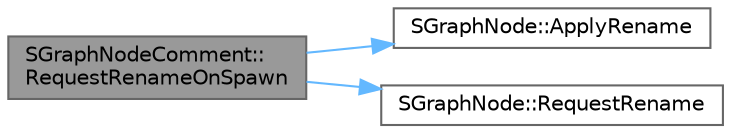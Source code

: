 digraph "SGraphNodeComment::RequestRenameOnSpawn"
{
 // INTERACTIVE_SVG=YES
 // LATEX_PDF_SIZE
  bgcolor="transparent";
  edge [fontname=Helvetica,fontsize=10,labelfontname=Helvetica,labelfontsize=10];
  node [fontname=Helvetica,fontsize=10,shape=box,height=0.2,width=0.4];
  rankdir="LR";
  Node1 [id="Node000001",label="SGraphNodeComment::\lRequestRenameOnSpawn",height=0.2,width=0.4,color="gray40", fillcolor="grey60", style="filled", fontcolor="black",tooltip="Requests a rename when the node was initially spawned."];
  Node1 -> Node2 [id="edge1_Node000001_Node000002",color="steelblue1",style="solid",tooltip=" "];
  Node2 [id="Node000002",label="SGraphNode::ApplyRename",height=0.2,width=0.4,color="grey40", fillcolor="white", style="filled",URL="$d8/dcb/classSGraphNode.html#a95162f1e9add858f9631f922ba753a53",tooltip="Sets node into rename state if supported."];
  Node1 -> Node3 [id="edge2_Node000001_Node000003",color="steelblue1",style="solid",tooltip=" "];
  Node3 [id="Node000003",label="SGraphNode::RequestRename",height=0.2,width=0.4,color="grey40", fillcolor="white", style="filled",URL="$d8/dcb/classSGraphNode.html#ace6353f6d44ff67217d48da49dacade0",tooltip="flags node as rename pending if supported"];
}
